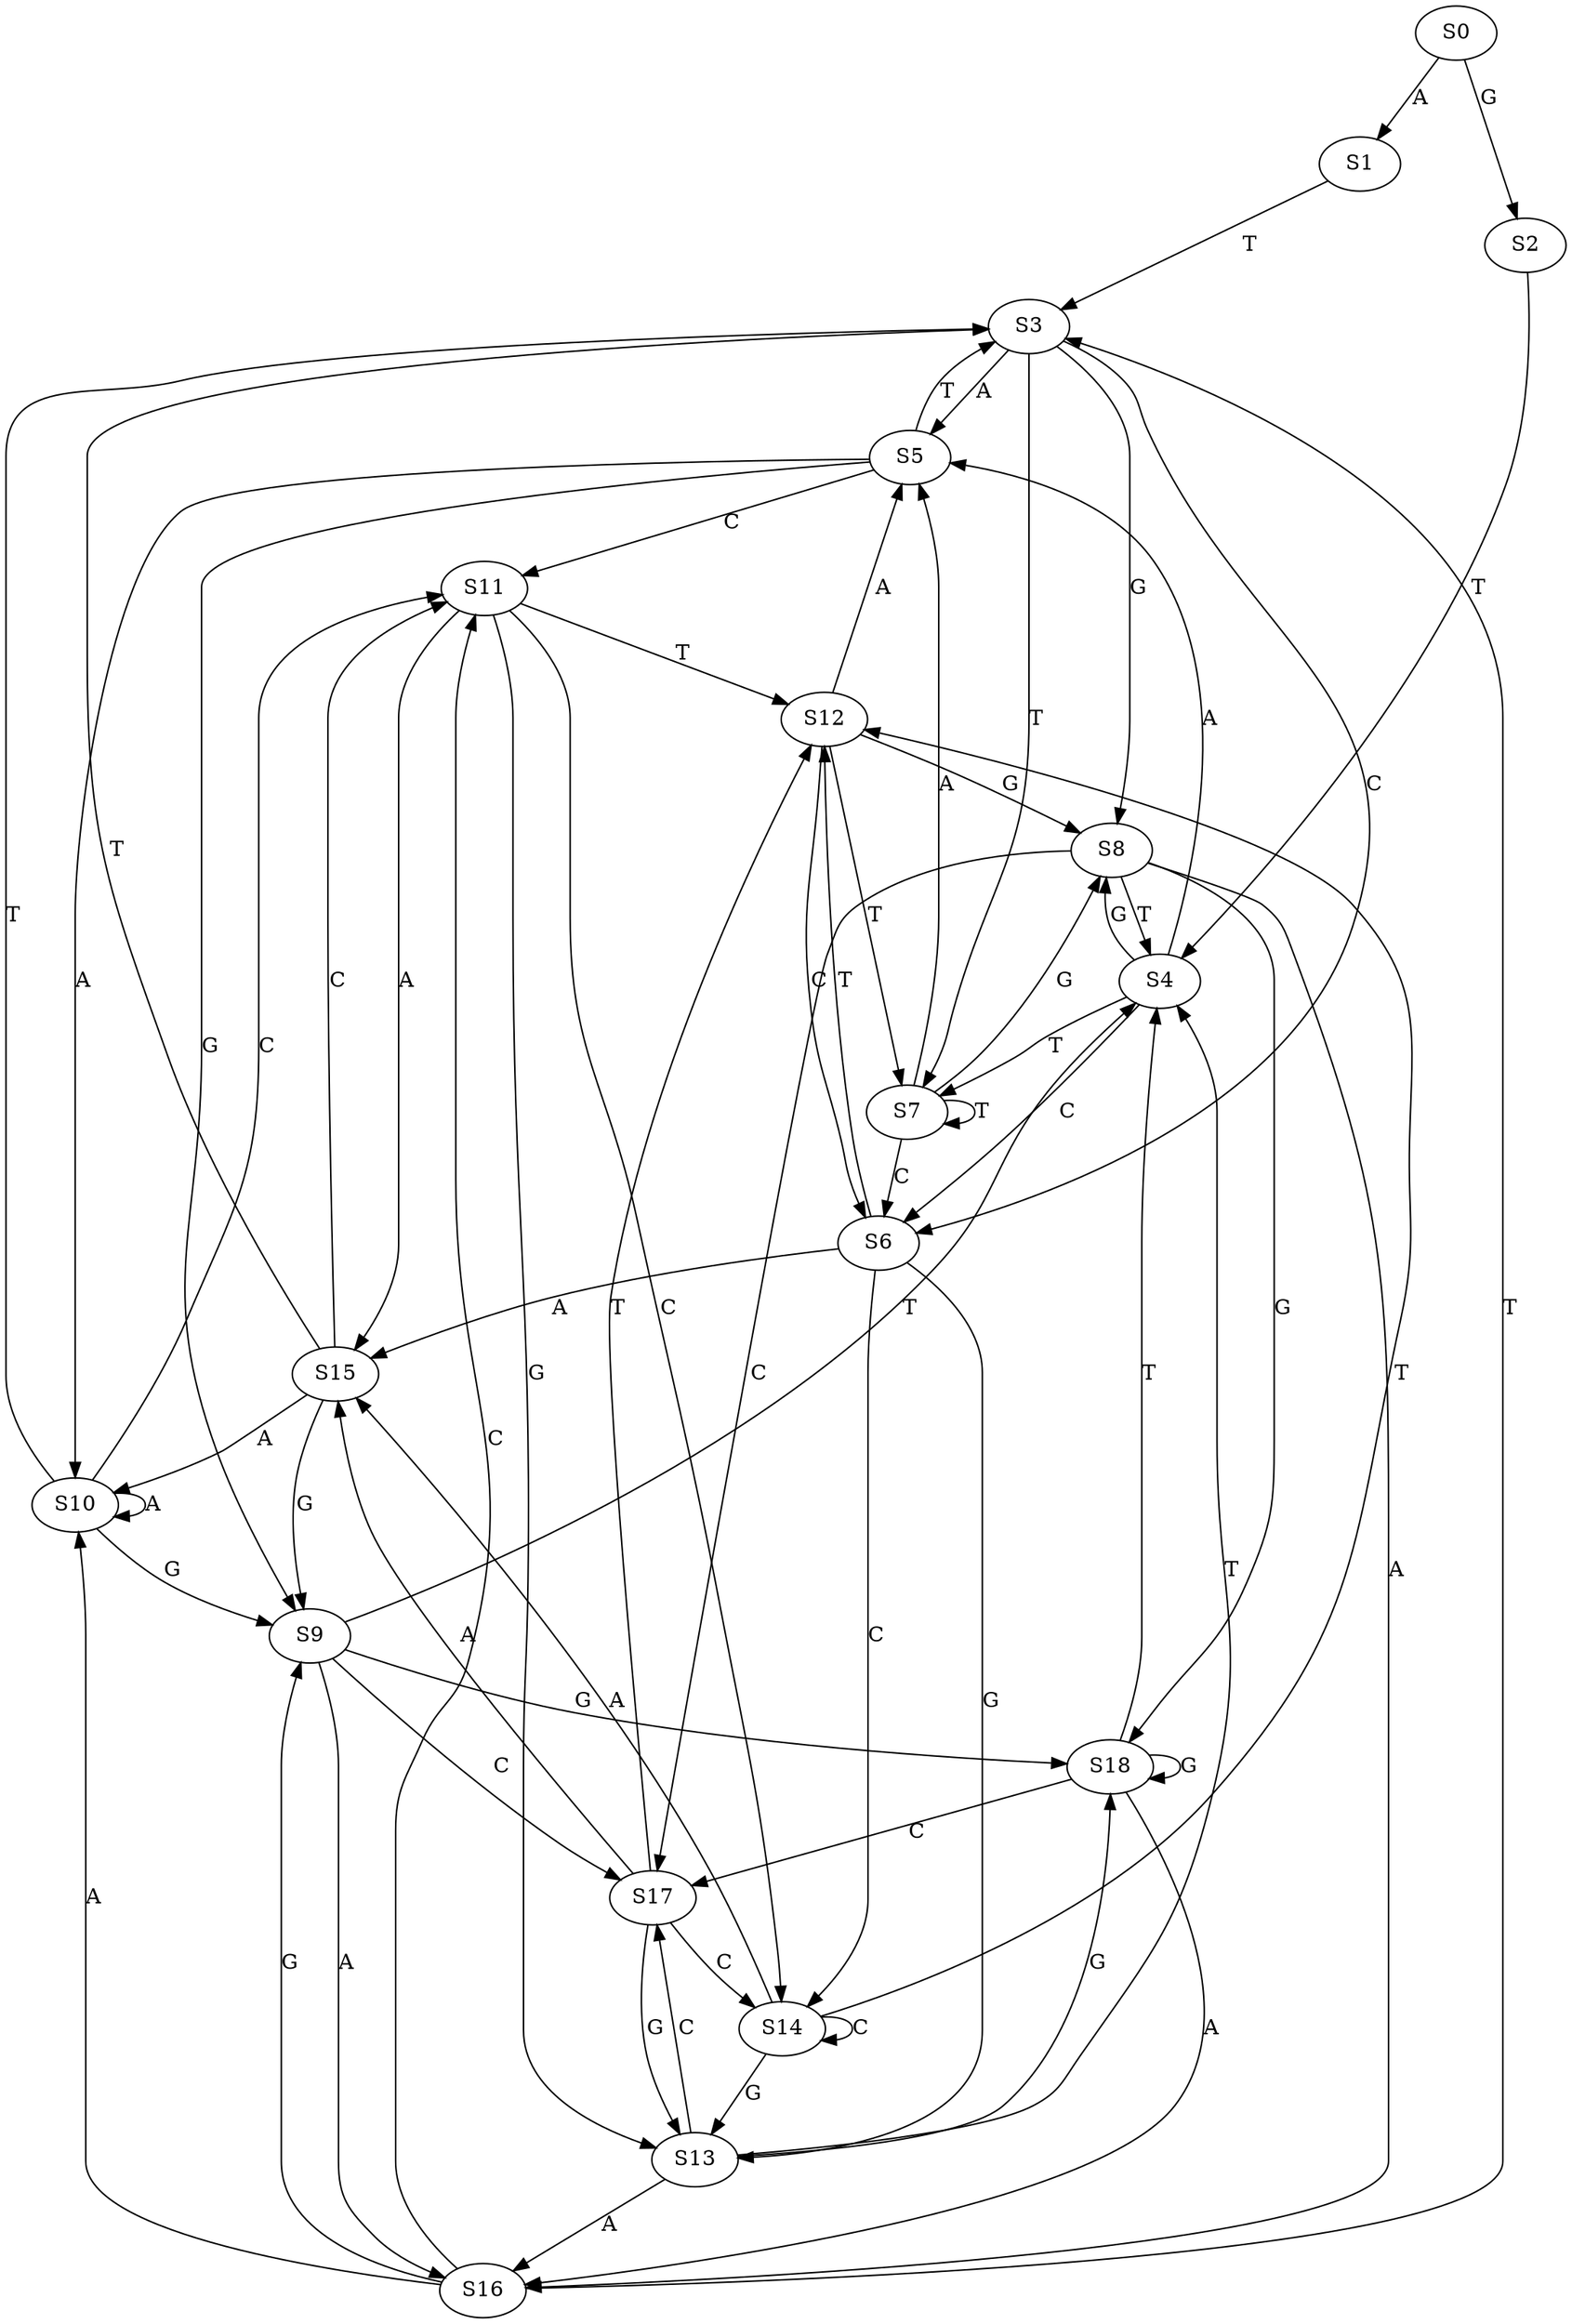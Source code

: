 strict digraph  {
	S0 -> S1 [ label = A ];
	S0 -> S2 [ label = G ];
	S1 -> S3 [ label = T ];
	S2 -> S4 [ label = T ];
	S3 -> S5 [ label = A ];
	S3 -> S6 [ label = C ];
	S3 -> S7 [ label = T ];
	S3 -> S8 [ label = G ];
	S4 -> S5 [ label = A ];
	S4 -> S6 [ label = C ];
	S4 -> S8 [ label = G ];
	S4 -> S7 [ label = T ];
	S5 -> S9 [ label = G ];
	S5 -> S3 [ label = T ];
	S5 -> S10 [ label = A ];
	S5 -> S11 [ label = C ];
	S6 -> S12 [ label = T ];
	S6 -> S13 [ label = G ];
	S6 -> S14 [ label = C ];
	S6 -> S15 [ label = A ];
	S7 -> S6 [ label = C ];
	S7 -> S8 [ label = G ];
	S7 -> S7 [ label = T ];
	S7 -> S5 [ label = A ];
	S8 -> S16 [ label = A ];
	S8 -> S4 [ label = T ];
	S8 -> S17 [ label = C ];
	S8 -> S18 [ label = G ];
	S9 -> S4 [ label = T ];
	S9 -> S18 [ label = G ];
	S9 -> S16 [ label = A ];
	S9 -> S17 [ label = C ];
	S10 -> S3 [ label = T ];
	S10 -> S11 [ label = C ];
	S10 -> S9 [ label = G ];
	S10 -> S10 [ label = A ];
	S11 -> S15 [ label = A ];
	S11 -> S12 [ label = T ];
	S11 -> S14 [ label = C ];
	S11 -> S13 [ label = G ];
	S12 -> S8 [ label = G ];
	S12 -> S6 [ label = C ];
	S12 -> S5 [ label = A ];
	S12 -> S7 [ label = T ];
	S13 -> S18 [ label = G ];
	S13 -> S4 [ label = T ];
	S13 -> S16 [ label = A ];
	S13 -> S17 [ label = C ];
	S14 -> S13 [ label = G ];
	S14 -> S14 [ label = C ];
	S14 -> S15 [ label = A ];
	S14 -> S12 [ label = T ];
	S15 -> S9 [ label = G ];
	S15 -> S3 [ label = T ];
	S15 -> S11 [ label = C ];
	S15 -> S10 [ label = A ];
	S16 -> S9 [ label = G ];
	S16 -> S10 [ label = A ];
	S16 -> S11 [ label = C ];
	S16 -> S3 [ label = T ];
	S17 -> S14 [ label = C ];
	S17 -> S12 [ label = T ];
	S17 -> S13 [ label = G ];
	S17 -> S15 [ label = A ];
	S18 -> S16 [ label = A ];
	S18 -> S4 [ label = T ];
	S18 -> S18 [ label = G ];
	S18 -> S17 [ label = C ];
}
